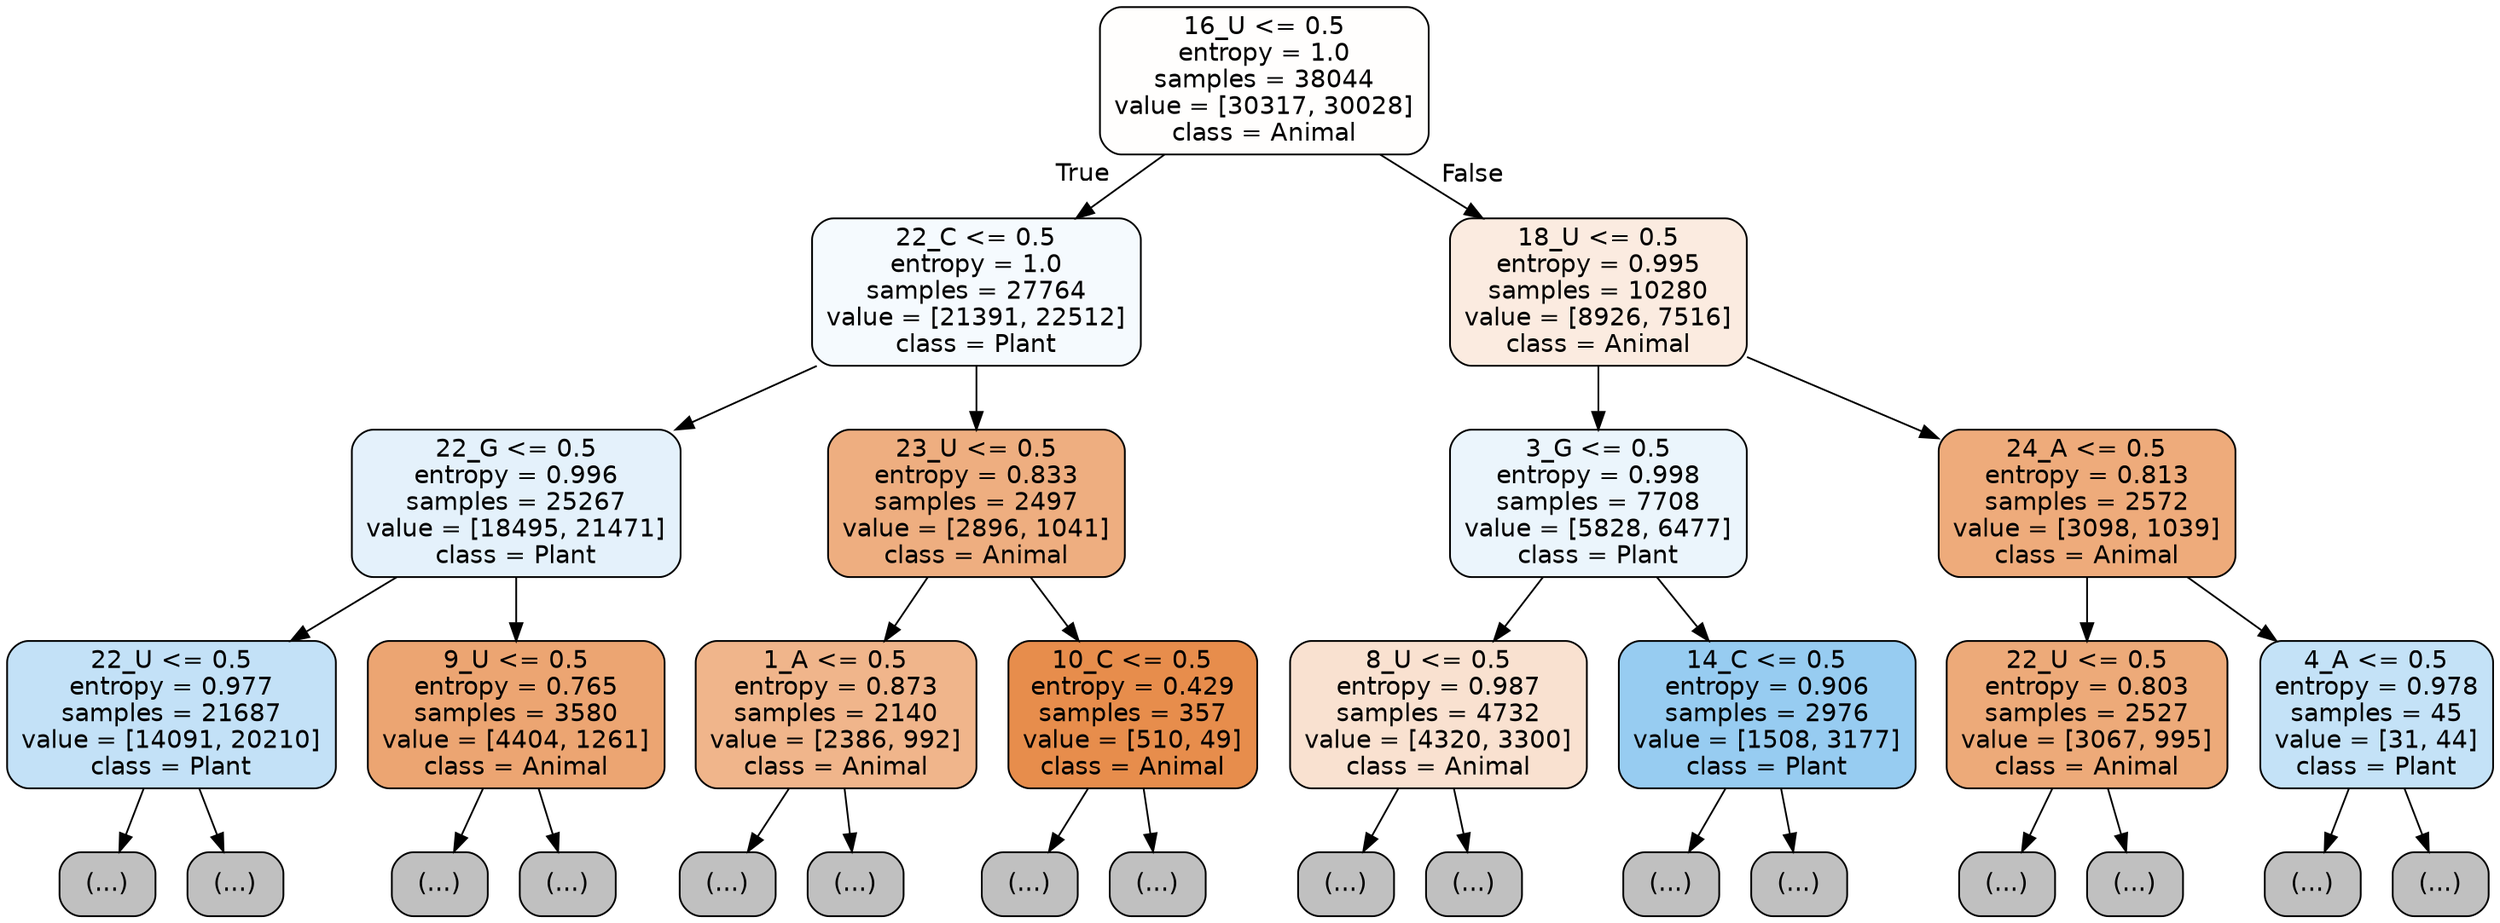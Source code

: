 digraph Tree {
node [shape=box, style="filled, rounded", color="black", fontname="helvetica"] ;
edge [fontname="helvetica"] ;
0 [label="16_U <= 0.5\nentropy = 1.0\nsamples = 38044\nvalue = [30317, 30028]\nclass = Animal", fillcolor="#fffefd"] ;
1 [label="22_C <= 0.5\nentropy = 1.0\nsamples = 27764\nvalue = [21391, 22512]\nclass = Plant", fillcolor="#f5fafe"] ;
0 -> 1 [labeldistance=2.5, labelangle=45, headlabel="True"] ;
2 [label="22_G <= 0.5\nentropy = 0.996\nsamples = 25267\nvalue = [18495, 21471]\nclass = Plant", fillcolor="#e4f1fb"] ;
1 -> 2 ;
3 [label="22_U <= 0.5\nentropy = 0.977\nsamples = 21687\nvalue = [14091, 20210]\nclass = Plant", fillcolor="#c3e1f7"] ;
2 -> 3 ;
4 [label="(...)", fillcolor="#C0C0C0"] ;
3 -> 4 ;
7763 [label="(...)", fillcolor="#C0C0C0"] ;
3 -> 7763 ;
9148 [label="9_U <= 0.5\nentropy = 0.765\nsamples = 3580\nvalue = [4404, 1261]\nclass = Animal", fillcolor="#eca572"] ;
2 -> 9148 ;
9149 [label="(...)", fillcolor="#C0C0C0"] ;
9148 -> 9149 ;
10258 [label="(...)", fillcolor="#C0C0C0"] ;
9148 -> 10258 ;
10643 [label="23_U <= 0.5\nentropy = 0.833\nsamples = 2497\nvalue = [2896, 1041]\nclass = Animal", fillcolor="#eeae80"] ;
1 -> 10643 ;
10644 [label="1_A <= 0.5\nentropy = 0.873\nsamples = 2140\nvalue = [2386, 992]\nclass = Animal", fillcolor="#f0b58b"] ;
10643 -> 10644 ;
10645 [label="(...)", fillcolor="#C0C0C0"] ;
10644 -> 10645 ;
11528 [label="(...)", fillcolor="#C0C0C0"] ;
10644 -> 11528 ;
11721 [label="10_C <= 0.5\nentropy = 0.429\nsamples = 357\nvalue = [510, 49]\nclass = Animal", fillcolor="#e78d4c"] ;
10643 -> 11721 ;
11722 [label="(...)", fillcolor="#C0C0C0"] ;
11721 -> 11722 ;
11809 [label="(...)", fillcolor="#C0C0C0"] ;
11721 -> 11809 ;
11838 [label="18_U <= 0.5\nentropy = 0.995\nsamples = 10280\nvalue = [8926, 7516]\nclass = Animal", fillcolor="#fbebe0"] ;
0 -> 11838 [labeldistance=2.5, labelangle=-45, headlabel="False"] ;
11839 [label="3_G <= 0.5\nentropy = 0.998\nsamples = 7708\nvalue = [5828, 6477]\nclass = Plant", fillcolor="#ebf5fc"] ;
11838 -> 11839 ;
11840 [label="8_U <= 0.5\nentropy = 0.987\nsamples = 4732\nvalue = [4320, 3300]\nclass = Animal", fillcolor="#f9e1d0"] ;
11839 -> 11840 ;
11841 [label="(...)", fillcolor="#C0C0C0"] ;
11840 -> 11841 ;
13636 [label="(...)", fillcolor="#C0C0C0"] ;
11840 -> 13636 ;
14389 [label="14_C <= 0.5\nentropy = 0.906\nsamples = 2976\nvalue = [1508, 3177]\nclass = Plant", fillcolor="#97ccf1"] ;
11839 -> 14389 ;
14390 [label="(...)", fillcolor="#C0C0C0"] ;
14389 -> 14390 ;
15109 [label="(...)", fillcolor="#C0C0C0"] ;
14389 -> 15109 ;
15326 [label="24_A <= 0.5\nentropy = 0.813\nsamples = 2572\nvalue = [3098, 1039]\nclass = Animal", fillcolor="#eeab7b"] ;
11838 -> 15326 ;
15327 [label="22_U <= 0.5\nentropy = 0.803\nsamples = 2527\nvalue = [3067, 995]\nclass = Animal", fillcolor="#edaa79"] ;
15326 -> 15327 ;
15328 [label="(...)", fillcolor="#C0C0C0"] ;
15327 -> 15328 ;
16363 [label="(...)", fillcolor="#C0C0C0"] ;
15327 -> 16363 ;
16498 [label="4_A <= 0.5\nentropy = 0.978\nsamples = 45\nvalue = [31, 44]\nclass = Plant", fillcolor="#c4e2f7"] ;
15326 -> 16498 ;
16499 [label="(...)", fillcolor="#C0C0C0"] ;
16498 -> 16499 ;
16522 [label="(...)", fillcolor="#C0C0C0"] ;
16498 -> 16522 ;
}